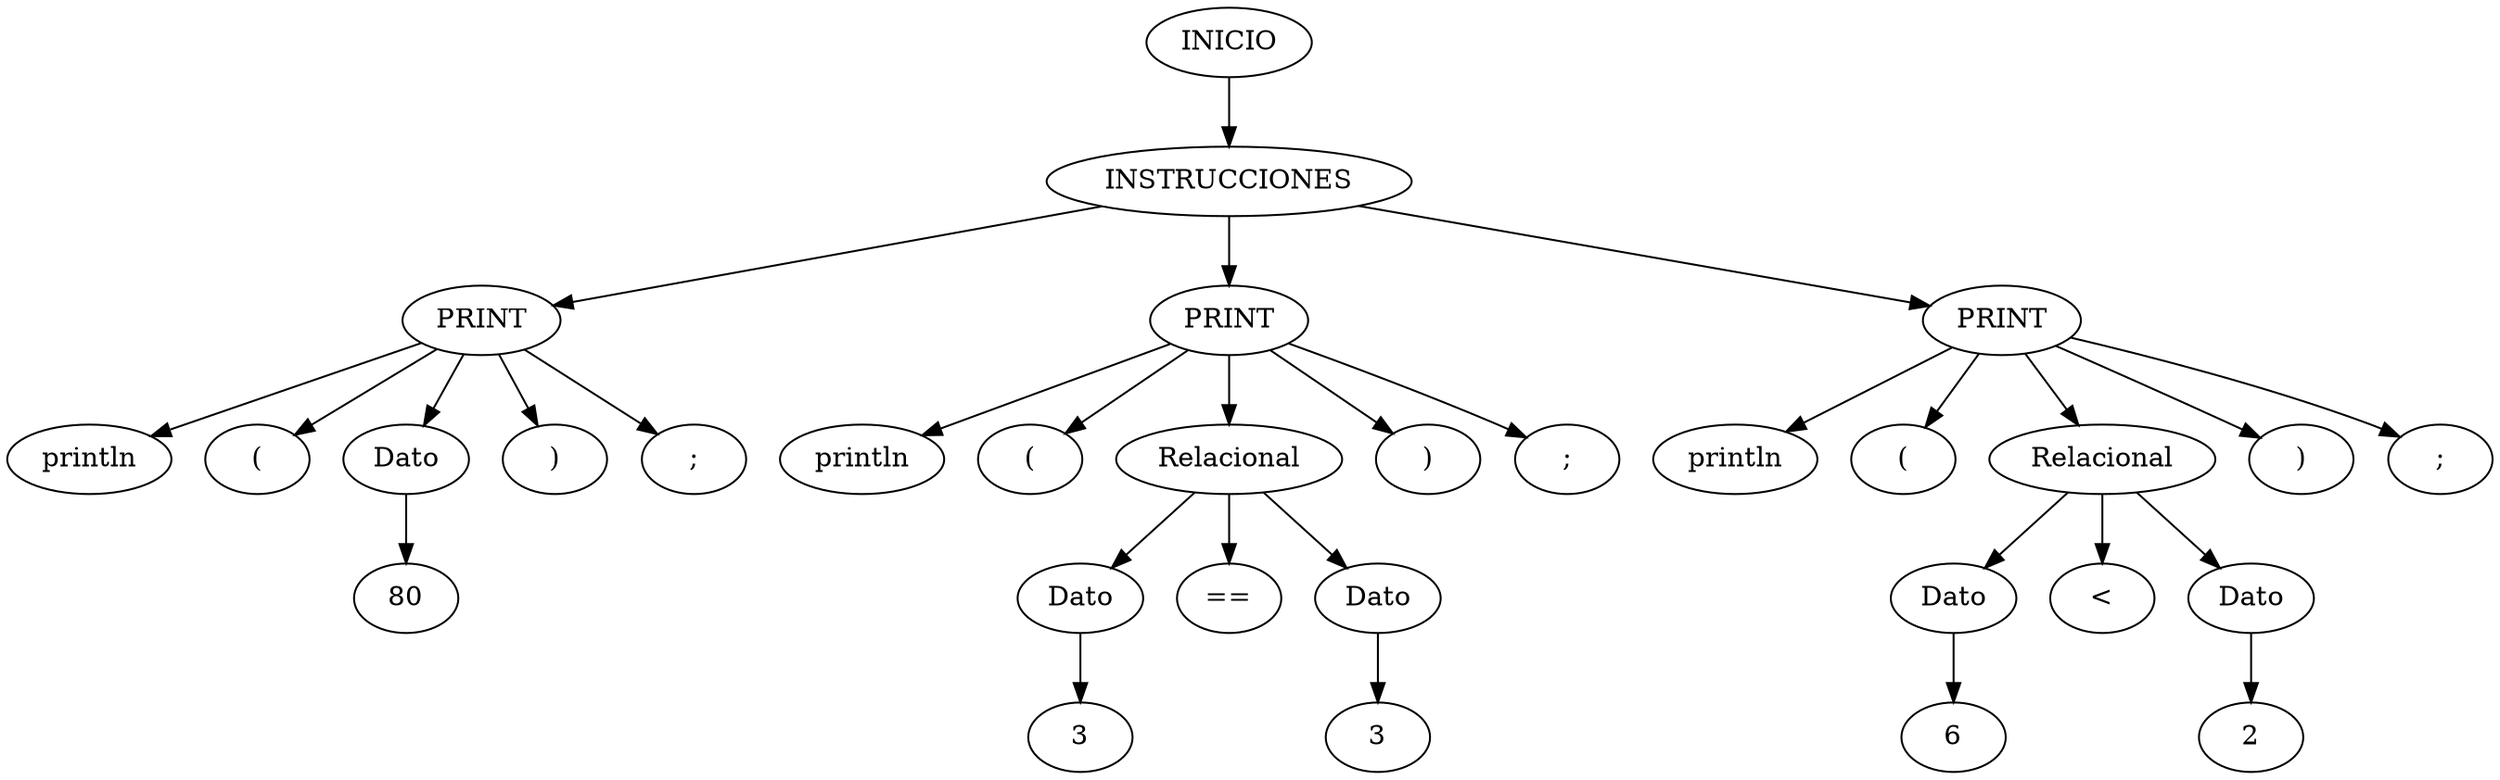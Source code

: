 digraph arbolAST{ 
      n0[label="INICIO"];
      n1[label="INSTRUCCIONES"];
      n0 -> n1;
n2[label="PRINT"];
      n1 -> n2;
n3[label="println"];
      n2 -> n3;
n4[label="("];
      n2 -> n4;
n5[label="Dato"];
      n2 -> n5;
n6[label="80"];
      n5 -> n6;
n7[label=")"];
      n2 -> n7;
n8[label=";"];
      n2 -> n8;
n9[label="PRINT"];
      n1 -> n9;
n10[label="println"];
      n9 -> n10;
n11[label="("];
      n9 -> n11;
n12[label="Relacional"];
      n9 -> n12;
n13[label="Dato"];
      n12 -> n13;
n14[label="3"];
      n13 -> n14;
n15[label="=="];
      n12 -> n15;
n16[label="Dato"];
      n12 -> n16;
n17[label="3"];
      n16 -> n17;
n18[label=")"];
      n9 -> n18;
n19[label=";"];
      n9 -> n19;
n20[label="PRINT"];
      n1 -> n20;
n21[label="println"];
      n20 -> n21;
n22[label="("];
      n20 -> n22;
n23[label="Relacional"];
      n20 -> n23;
n24[label="Dato"];
      n23 -> n24;
n25[label="6"];
      n24 -> n25;
n26[label="<"];
      n23 -> n26;
n27[label="Dato"];
      n23 -> n27;
n28[label="2"];
      n27 -> n28;
n29[label=")"];
      n20 -> n29;
n30[label=";"];
      n20 -> n30;

    }